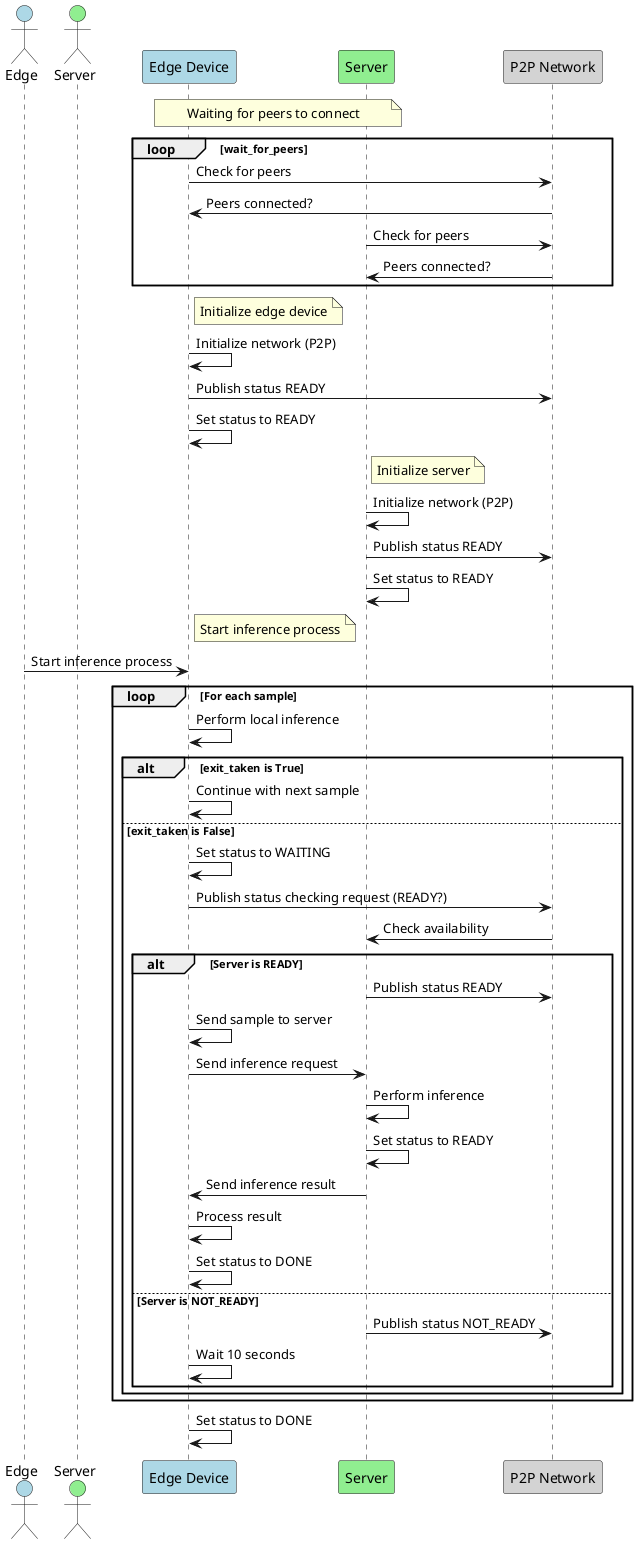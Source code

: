 @startuml dexit
actor Edge #lightblue
actor Server #lightgreen

participant "Edge Device" as ED #lightblue
participant "Server" as SV #lightgreen
participant "P2P Network" as P2P #lightgrey

note over ED, SV: Waiting for peers to connect
loop wait_for_peers
    ED -> P2P: Check for peers
    P2P -> ED: Peers connected?
    SV -> P2P: Check for peers
    P2P -> SV: Peers connected?
end

note right of ED
  Initialize edge device
end note
ED -> ED: Initialize network (P2P)
ED -> P2P: Publish status READY
ED -> ED: Set status to READY

note right of SV
  Initialize server
end note
SV -> SV: Initialize network (P2P)
SV -> P2P: Publish status READY
SV -> SV: Set status to READY

note right of ED
  Start inference process
end note
Edge -> ED: Start inference process
loop For each sample
    ED -> ED: Perform local inference
    alt exit_taken is True
        ED -> ED: Continue with next sample
    else exit_taken is False
        ED -> ED: Set status to WAITING
        ED -> P2P: Publish status checking request (READY?)
        P2P -> SV: Check availability
        alt Server is READY
            SV -> P2P: Publish status READY
            ED -> ED: Send sample to server
            ED -> SV: Send inference request
            SV -> SV: Perform inference
            SV -> SV: Set status to READY
            SV -> ED: Send inference result
            ED -> ED: Process result
            ED -> ED: Set status to DONE
        else Server is NOT_READY
            SV -> P2P: Publish status NOT_READY
            ED -> ED: Wait 10 seconds
        end
    end
end
ED -> ED: Set status to DONE

@enduml
